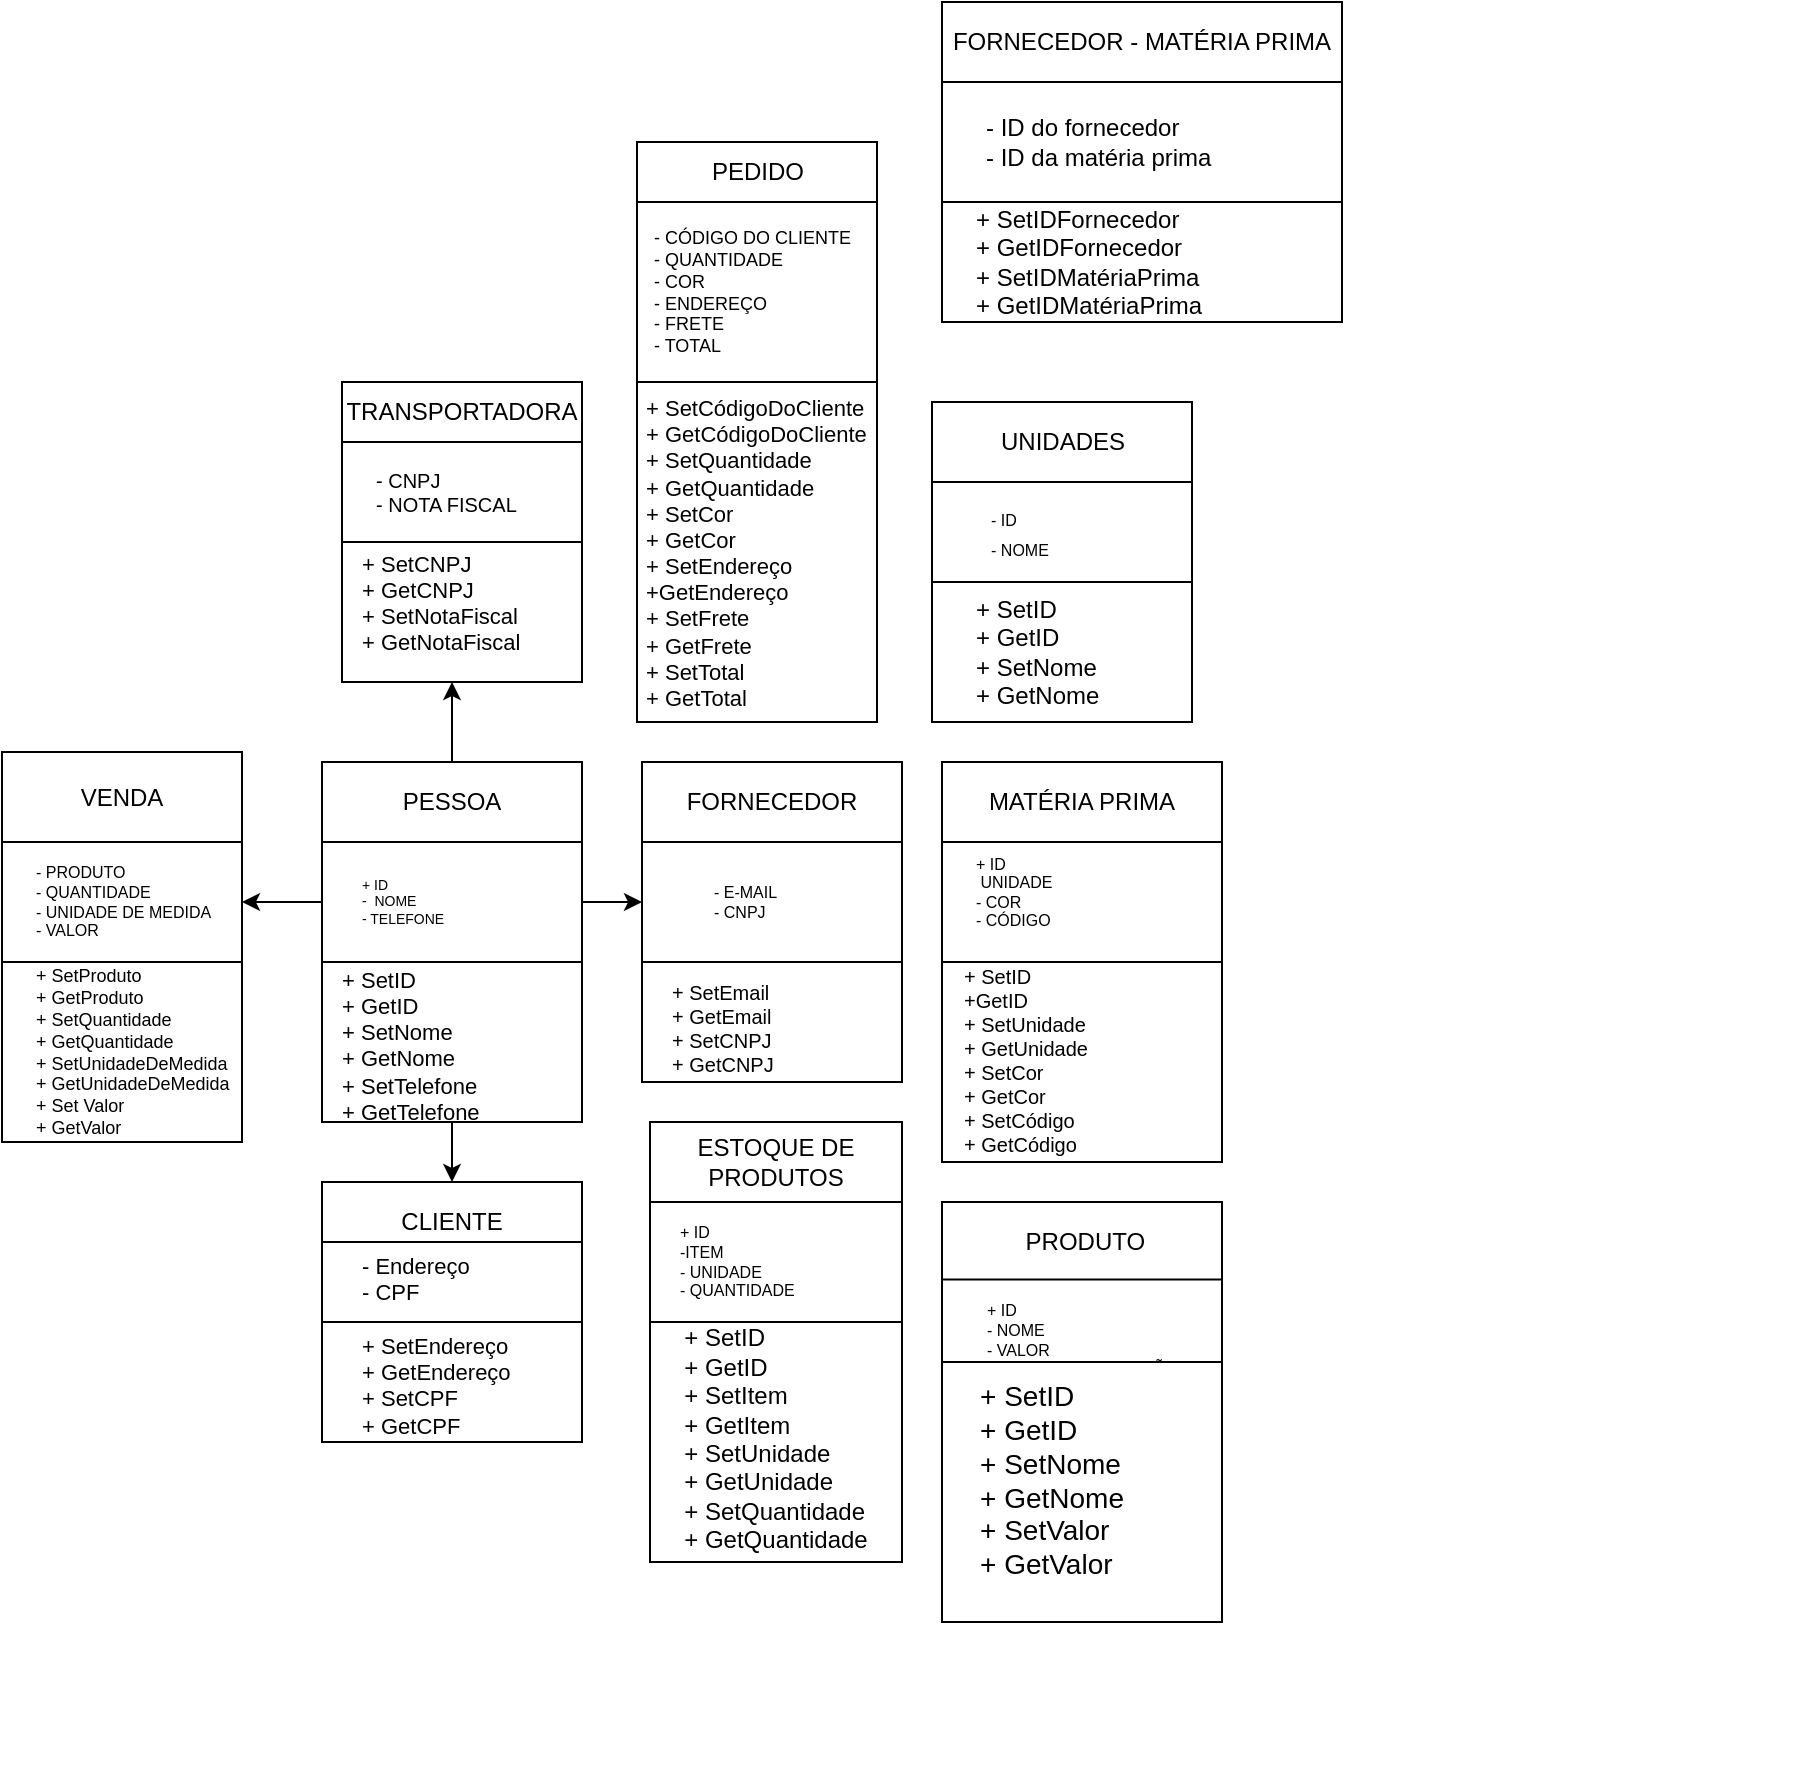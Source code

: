 <mxfile version="24.6.0" type="device" pages="2">
  <diagram name="Página-1" id="2aVtxD48sr5Gl6SGyFz3">
    <mxGraphModel dx="1434" dy="1951" grid="1" gridSize="10" guides="1" tooltips="1" connect="1" arrows="1" fold="1" page="1" pageScale="1" pageWidth="827" pageHeight="1169" math="0" shadow="0">
      <root>
        <mxCell id="0" />
        <mxCell id="1" parent="0" />
        <mxCell id="dLJQcsunNO43MkUtJGml-1" value="CLIENTE" style="rounded=0;whiteSpace=wrap;html=1;" parent="1" vertex="1">
          <mxGeometry x="160" y="230" width="130" height="40" as="geometry" />
        </mxCell>
        <mxCell id="dLJQcsunNO43MkUtJGml-2" value="" style="rounded=0;whiteSpace=wrap;html=1;" parent="1" vertex="1">
          <mxGeometry x="160" y="260" width="130" height="60" as="geometry" />
        </mxCell>
        <mxCell id="dLJQcsunNO43MkUtJGml-4" value="" style="rounded=0;whiteSpace=wrap;html=1;" parent="1" vertex="1">
          <mxGeometry x="160" y="300" width="130" height="60" as="geometry" />
        </mxCell>
        <mxCell id="dLJQcsunNO43MkUtJGml-5" value="&lt;font style=&quot;font-size: 11px;&quot;&gt;- Endereço&lt;/font&gt;&lt;div style=&quot;font-size: 11px;&quot;&gt;&lt;font style=&quot;font-size: 11px;&quot;&gt;- CPF&lt;br style=&quot;font-size: 11px;&quot;&gt;&lt;/font&gt;&lt;div style=&quot;font-size: 11px;&quot;&gt;&lt;br style=&quot;font-size: 11px;&quot;&gt;&lt;/div&gt;&lt;/div&gt;" style="text;html=1;align=left;verticalAlign=middle;whiteSpace=wrap;rounded=0;fontSize=11;" parent="1" vertex="1">
          <mxGeometry x="177.5" y="270" width="60" height="30" as="geometry" />
        </mxCell>
        <mxCell id="F84vp8WfhAVc3F-3w0_t-26" value="" style="edgeStyle=orthogonalEdgeStyle;rounded=0;orthogonalLoop=1;jettySize=auto;html=1;" parent="1" source="F84vp8WfhAVc3F-3w0_t-18" target="F84vp8WfhAVc3F-3w0_t-23" edge="1">
          <mxGeometry relative="1" as="geometry" />
        </mxCell>
        <mxCell id="dLJQcsunNO43MkUtJGml-7" value="PESSOA" style="rounded=0;whiteSpace=wrap;html=1;" parent="1" vertex="1">
          <mxGeometry x="160" y="20" width="130" height="40" as="geometry" />
        </mxCell>
        <mxCell id="dLJQcsunNO43MkUtJGml-22" value="" style="edgeStyle=orthogonalEdgeStyle;rounded=0;orthogonalLoop=1;jettySize=auto;html=1;entryX=0;entryY=0.5;entryDx=0;entryDy=0;" parent="1" source="dLJQcsunNO43MkUtJGml-8" target="dLJQcsunNO43MkUtJGml-18" edge="1">
          <mxGeometry relative="1" as="geometry" />
        </mxCell>
        <mxCell id="dLJQcsunNO43MkUtJGml-8" value="" style="rounded=0;whiteSpace=wrap;html=1;" parent="1" vertex="1">
          <mxGeometry x="160" y="60" width="130" height="60" as="geometry" />
        </mxCell>
        <mxCell id="dLJQcsunNO43MkUtJGml-13" value="" style="edgeStyle=orthogonalEdgeStyle;rounded=0;orthogonalLoop=1;jettySize=auto;html=1;entryX=0.5;entryY=0;entryDx=0;entryDy=0;" parent="1" source="dLJQcsunNO43MkUtJGml-9" target="dLJQcsunNO43MkUtJGml-1" edge="1">
          <mxGeometry relative="1" as="geometry" />
        </mxCell>
        <mxCell id="dLJQcsunNO43MkUtJGml-9" value="" style="rounded=0;whiteSpace=wrap;html=1;" parent="1" vertex="1">
          <mxGeometry x="160" y="120" width="130" height="80" as="geometry" />
        </mxCell>
        <mxCell id="dLJQcsunNO43MkUtJGml-10" value="&lt;div style=&quot;font-size: 7px;&quot;&gt;&lt;div style=&quot;font-size: 7px;&quot;&gt;&lt;font style=&quot;font-size: 7px;&quot;&gt;+ ID&lt;/font&gt;&lt;/div&gt;&lt;div style=&quot;font-size: 7px;&quot;&gt;&lt;font style=&quot;font-size: 7px;&quot;&gt;-&amp;nbsp; NOME&lt;/font&gt;&lt;/div&gt;&lt;/div&gt;&lt;div style=&quot;font-size: 7px;&quot;&gt;&lt;font style=&quot;font-size: 7px;&quot;&gt;- TELEFONE&lt;/font&gt;&lt;/div&gt;" style="text;html=1;align=left;verticalAlign=middle;whiteSpace=wrap;rounded=0;fontSize=7;" parent="1" vertex="1">
          <mxGeometry x="177.5" y="75" width="60" height="30" as="geometry" />
        </mxCell>
        <mxCell id="dLJQcsunNO43MkUtJGml-14" value="&lt;div style=&quot;font-size: 11px;&quot;&gt;+ SetID&lt;/div&gt;&lt;div style=&quot;font-size: 11px;&quot;&gt;+ GetID&lt;/div&gt;&lt;div style=&quot;font-size: 11px;&quot;&gt;+ SetNome&lt;div&gt;+ GetNome&lt;/div&gt;&lt;div&gt;+ SetTelefone&lt;/div&gt;&lt;div&gt;+ GetTelefone&lt;/div&gt;&lt;div&gt;&lt;br&gt;&lt;/div&gt;&lt;div&gt;&lt;br&gt;&lt;/div&gt;&lt;/div&gt;" style="text;html=1;align=left;verticalAlign=middle;whiteSpace=wrap;rounded=0;fontSize=10;" parent="1" vertex="1">
          <mxGeometry x="167.5" y="160" width="105" height="30" as="geometry" />
        </mxCell>
        <mxCell id="dLJQcsunNO43MkUtJGml-16" value="&lt;div style=&quot;font-size: 11px;&quot;&gt;+ SetEndereço&lt;div&gt;+ GetEndereço&lt;/div&gt;&lt;div&gt;&lt;span style=&quot;background-color: initial;&quot;&gt;+ SetCPF&lt;/span&gt;&lt;/div&gt;&lt;div&gt;&lt;span style=&quot;background-color: initial;&quot;&gt;+ GetCPF&lt;/span&gt;&lt;/div&gt;&lt;div&gt;&lt;br&gt;&lt;/div&gt;&lt;div&gt;&lt;br&gt;&lt;/div&gt;&lt;/div&gt;" style="text;html=1;align=left;verticalAlign=middle;whiteSpace=wrap;rounded=0;fontSize=10;" parent="1" vertex="1">
          <mxGeometry x="177.5" y="330" width="105" height="30" as="geometry" />
        </mxCell>
        <mxCell id="dLJQcsunNO43MkUtJGml-17" value="FORNECEDOR" style="rounded=0;whiteSpace=wrap;html=1;" parent="1" vertex="1">
          <mxGeometry x="320" y="20" width="130" height="40" as="geometry" />
        </mxCell>
        <mxCell id="dLJQcsunNO43MkUtJGml-18" value="" style="rounded=0;whiteSpace=wrap;html=1;" parent="1" vertex="1">
          <mxGeometry x="320" y="60" width="130" height="60" as="geometry" />
        </mxCell>
        <mxCell id="dLJQcsunNO43MkUtJGml-19" value="" style="rounded=0;whiteSpace=wrap;html=1;" parent="1" vertex="1">
          <mxGeometry x="320" y="120" width="130" height="60" as="geometry" />
        </mxCell>
        <mxCell id="dLJQcsunNO43MkUtJGml-23" value="&lt;div&gt;&lt;br&gt;&lt;/div&gt;&lt;div&gt;&lt;span style=&quot;background-color: initial;&quot;&gt;- E-MAIL&lt;/span&gt;&lt;br&gt;&lt;/div&gt;&lt;div&gt;- CNPJ&lt;br&gt;&lt;div style=&quot;font-size: 8px;&quot;&gt;&lt;br style=&quot;font-size: 8px;&quot;&gt;&lt;/div&gt;&lt;/div&gt;" style="text;html=1;align=left;verticalAlign=middle;whiteSpace=wrap;rounded=0;fontSize=8;" parent="1" vertex="1">
          <mxGeometry x="354" y="75" width="60" height="30" as="geometry" />
        </mxCell>
        <mxCell id="dLJQcsunNO43MkUtJGml-24" value="&lt;div style=&quot;font-size: 10px;&quot;&gt;+ SetEmail&lt;div&gt;+ GetEmail&lt;/div&gt;&lt;div&gt;&lt;span style=&quot;background-color: initial;&quot;&gt;+ SetCNPJ&lt;/span&gt;&lt;/div&gt;&lt;div&gt;&lt;span style=&quot;background-color: initial;&quot;&gt;+ GetCNPJ&lt;/span&gt;&lt;/div&gt;&lt;div&gt;&lt;br&gt;&lt;/div&gt;&lt;div&gt;&lt;br&gt;&lt;/div&gt;&lt;/div&gt;" style="text;html=1;align=left;verticalAlign=middle;whiteSpace=wrap;rounded=0;fontSize=10;" parent="1" vertex="1">
          <mxGeometry x="332.5" y="150" width="105" height="30" as="geometry" />
        </mxCell>
        <mxCell id="dLJQcsunNO43MkUtJGml-26" value="MATÉRIA PRIMA" style="rounded=0;whiteSpace=wrap;html=1;" parent="1" vertex="1">
          <mxGeometry x="470" y="20" width="140" height="40" as="geometry" />
        </mxCell>
        <mxCell id="dLJQcsunNO43MkUtJGml-27" value="" style="rounded=0;whiteSpace=wrap;html=1;" parent="1" vertex="1">
          <mxGeometry x="470" y="60" width="140" height="60" as="geometry" />
        </mxCell>
        <mxCell id="dLJQcsunNO43MkUtJGml-28" value="" style="rounded=0;whiteSpace=wrap;html=1;" parent="1" vertex="1">
          <mxGeometry x="470" y="120" width="140" height="100" as="geometry" />
        </mxCell>
        <mxCell id="dLJQcsunNO43MkUtJGml-30" value="+ ID&lt;div&gt;&amp;nbsp;UNIDADE&lt;div&gt;- COR&lt;/div&gt;&lt;div&gt;- CÓDIGO&lt;br&gt;&lt;div style=&quot;font-size: 8px;&quot;&gt;&lt;br style=&quot;font-size: 8px;&quot;&gt;&lt;/div&gt;&lt;/div&gt;&lt;/div&gt;" style="text;html=1;align=left;verticalAlign=middle;whiteSpace=wrap;rounded=0;fontSize=8;" parent="1" vertex="1">
          <mxGeometry x="485" y="75" width="60" height="30" as="geometry" />
        </mxCell>
        <mxCell id="dLJQcsunNO43MkUtJGml-31" value="&lt;div style=&quot;&quot;&gt;+ SetID&lt;/div&gt;&lt;div style=&quot;&quot;&gt;+GetID&lt;/div&gt;&lt;div style=&quot;&quot;&gt;+ SetUnidade&lt;div style=&quot;&quot;&gt;+ GetUnidade&lt;/div&gt;&lt;div style=&quot;&quot;&gt;&lt;span style=&quot;background-color: initial;&quot;&gt;+ SetCor&lt;/span&gt;&lt;/div&gt;&lt;div style=&quot;&quot;&gt;&lt;span style=&quot;background-color: initial;&quot;&gt;+ GetCor&lt;/span&gt;&lt;/div&gt;&lt;div style=&quot;&quot;&gt;&lt;span style=&quot;background-color: initial;&quot;&gt;+ SetCódigo&lt;/span&gt;&lt;/div&gt;&lt;div style=&quot;&quot;&gt;&lt;span style=&quot;background-color: initial;&quot;&gt;+ GetCódigo&lt;/span&gt;&lt;/div&gt;&lt;div style=&quot;&quot;&gt;&lt;br style=&quot;&quot;&gt;&lt;/div&gt;&lt;/div&gt;" style="text;html=1;align=left;verticalAlign=middle;whiteSpace=wrap;rounded=0;fontSize=10;" parent="1" vertex="1">
          <mxGeometry x="478.75" y="165" width="122.5" height="20" as="geometry" />
        </mxCell>
        <mxCell id="dLJQcsunNO43MkUtJGml-32" value="ESTOQUE DE PRODUTOS" style="rounded=0;whiteSpace=wrap;html=1;" parent="1" vertex="1">
          <mxGeometry x="324" y="200" width="126" height="40" as="geometry" />
        </mxCell>
        <mxCell id="dLJQcsunNO43MkUtJGml-34" value="" style="rounded=0;whiteSpace=wrap;html=1;" parent="1" vertex="1">
          <mxGeometry x="324" y="240" width="126" height="60" as="geometry" />
        </mxCell>
        <mxCell id="dLJQcsunNO43MkUtJGml-36" value="&lt;div style=&quot;&quot;&gt;&lt;font style=&quot;font-size: 8px;&quot;&gt;+ ID&lt;/font&gt;&lt;/div&gt;&lt;div style=&quot;&quot;&gt;&lt;font style=&quot;font-size: 8px;&quot;&gt;-&lt;span style=&quot;background-color: initial;&quot;&gt;ITEM&lt;/span&gt;&lt;/font&gt;&lt;/div&gt;&lt;div style=&quot;&quot;&gt;&lt;font style=&quot;font-size: 8px;&quot;&gt;-&lt;span style=&quot;background-color: initial;&quot;&gt;&amp;nbsp;UNIDADE&lt;/span&gt;&lt;/font&gt;&lt;/div&gt;&lt;div style=&quot;&quot;&gt;&lt;div style=&quot;&quot;&gt;&lt;font style=&quot;font-size: 8px;&quot;&gt;- QUANTIDADE&lt;/font&gt;&lt;/div&gt;&lt;/div&gt;" style="text;html=1;align=left;verticalAlign=middle;whiteSpace=wrap;rounded=0;fontSize=8;" parent="1" vertex="1">
          <mxGeometry x="337" y="201.25" width="64" height="137.5" as="geometry" />
        </mxCell>
        <mxCell id="dLJQcsunNO43MkUtJGml-37" value="&lt;div style=&quot;text-align: left;&quot;&gt;&lt;br&gt;&lt;/div&gt;" style="rounded=0;whiteSpace=wrap;html=1;" parent="1" vertex="1">
          <mxGeometry x="324" y="300" width="126" height="120" as="geometry" />
        </mxCell>
        <mxCell id="9ucrw6PBnXJ4YIovf_b4-1" value="&amp;nbsp;PRODUTO" style="rounded=0;whiteSpace=wrap;html=1;" parent="1" vertex="1">
          <mxGeometry x="470" y="240" width="140" height="40" as="geometry" />
        </mxCell>
        <mxCell id="9ucrw6PBnXJ4YIovf_b4-2" value="&lt;div style=&quot;font-size: 8px; text-align: left;&quot;&gt;+ ID&lt;/div&gt;&lt;div style=&quot;font-size: 8px; text-align: left;&quot;&gt;- NOME&lt;/div&gt;&lt;div style=&quot;font-size: 8px; text-align: left;&quot;&gt;-&lt;span style=&quot;background-color: initial;&quot;&gt;&amp;nbsp;VALOR&lt;/span&gt;&lt;/div&gt;&lt;div style=&quot;font-size: 8px; text-align: left;&quot;&gt;- TEMPO DE PRODUÇÃO&lt;/div&gt;" style="rounded=0;whiteSpace=wrap;html=1;" parent="1" vertex="1">
          <mxGeometry x="470" y="278.75" width="140" height="60" as="geometry" />
        </mxCell>
        <mxCell id="9ucrw6PBnXJ4YIovf_b4-3" value="&lt;div style=&quot;forced-color-adjust: none;&quot;&gt;&lt;br&gt;&lt;/div&gt;" style="rounded=0;whiteSpace=wrap;html=1;align=left;" parent="1" vertex="1">
          <mxGeometry x="760" y="380" width="140" as="geometry" />
        </mxCell>
        <mxCell id="9ucrw6PBnXJ4YIovf_b4-4" value="" style="rounded=0;whiteSpace=wrap;html=1;" parent="1" vertex="1">
          <mxGeometry x="470" y="320" width="140" height="130" as="geometry" />
        </mxCell>
        <mxCell id="9ucrw6PBnXJ4YIovf_b4-5" value="&lt;div style=&quot;text-align: left;&quot;&gt;&lt;br&gt;&lt;/div&gt;" style="text;html=1;align=center;verticalAlign=middle;whiteSpace=wrap;rounded=0;" parent="1" vertex="1">
          <mxGeometry x="750" y="330" width="70" height="30" as="geometry" />
        </mxCell>
        <mxCell id="F84vp8WfhAVc3F-3w0_t-1" value="" style="rounded=0;whiteSpace=wrap;html=1;" parent="1" vertex="1">
          <mxGeometry x="465" y="-160" width="130" height="40" as="geometry" />
        </mxCell>
        <mxCell id="F84vp8WfhAVc3F-3w0_t-2" value="&lt;font style=&quot;vertical-align: inherit;&quot;&gt;&lt;font style=&quot;vertical-align: inherit;&quot;&gt;&lt;font style=&quot;vertical-align: inherit;&quot;&gt;&lt;font style=&quot;vertical-align: inherit;&quot;&gt;UNIDADES&lt;/font&gt;&lt;/font&gt;&lt;/font&gt;&lt;/font&gt;" style="text;html=1;align=center;verticalAlign=middle;resizable=0;points=[];autosize=1;strokeColor=none;fillColor=none;" parent="1" vertex="1">
          <mxGeometry x="485" y="-155" width="90" height="30" as="geometry" />
        </mxCell>
        <mxCell id="F84vp8WfhAVc3F-3w0_t-44" value="" style="edgeStyle=orthogonalEdgeStyle;rounded=0;orthogonalLoop=1;jettySize=auto;html=1;" parent="1" source="F84vp8WfhAVc3F-3w0_t-3" target="F84vp8WfhAVc3F-3w0_t-6" edge="1">
          <mxGeometry relative="1" as="geometry" />
        </mxCell>
        <mxCell id="F84vp8WfhAVc3F-3w0_t-3" value="" style="rounded=0;whiteSpace=wrap;html=1;" parent="1" vertex="1">
          <mxGeometry x="465" y="-120" width="130" height="50" as="geometry" />
        </mxCell>
        <mxCell id="F84vp8WfhAVc3F-3w0_t-4" value="&lt;div style=&quot;text-align: left;&quot;&gt;&lt;span style=&quot;font-size: 8px; background-color: initial;&quot;&gt;- ID&lt;/span&gt;&lt;/div&gt;&lt;div style=&quot;text-align: left;&quot;&gt;&lt;span style=&quot;background-color: initial; font-size: 8px;&quot;&gt;- NOME&lt;/span&gt;&lt;/div&gt;" style="text;html=1;align=center;verticalAlign=middle;whiteSpace=wrap;rounded=0;" parent="1" vertex="1">
          <mxGeometry x="478.75" y="-110" width="60" height="30" as="geometry" />
        </mxCell>
        <mxCell id="F84vp8WfhAVc3F-3w0_t-5" value="" style="rounded=0;whiteSpace=wrap;html=1;" parent="1" vertex="1">
          <mxGeometry x="465" y="-70" width="130" height="70" as="geometry" />
        </mxCell>
        <mxCell id="F84vp8WfhAVc3F-3w0_t-6" value="+ SetID&lt;div&gt;+ GetID&lt;/div&gt;&lt;div&gt;+ SetNome&lt;div&gt;+ GetNome&lt;/div&gt;&lt;/div&gt;" style="text;html=1;align=left;verticalAlign=middle;whiteSpace=wrap;rounded=0;" parent="1" vertex="1">
          <mxGeometry x="485" y="-50" width="80" height="30" as="geometry" />
        </mxCell>
        <mxCell id="F84vp8WfhAVc3F-3w0_t-7" value="VENDA" style="rounded=0;whiteSpace=wrap;html=1;" parent="1" vertex="1">
          <mxGeometry y="15" width="120" height="45" as="geometry" />
        </mxCell>
        <mxCell id="F84vp8WfhAVc3F-3w0_t-8" value="" style="rounded=0;whiteSpace=wrap;html=1;" parent="1" vertex="1">
          <mxGeometry y="60" width="120" height="60" as="geometry" />
        </mxCell>
        <mxCell id="F84vp8WfhAVc3F-3w0_t-9" value="&lt;font style=&quot;font-size: 8px;&quot;&gt;- PRODUTO&lt;/font&gt;&lt;div style=&quot;font-size: 8px;&quot;&gt;&lt;font style=&quot;font-size: 8px;&quot;&gt;- QUANTIDADE&lt;/font&gt;&lt;/div&gt;&lt;div style=&quot;font-size: 8px;&quot;&gt;&lt;font style=&quot;font-size: 8px;&quot;&gt;- UNIDADE DE MEDIDA&lt;/font&gt;&lt;/div&gt;&lt;div style=&quot;font-size: 8px;&quot;&gt;&lt;font style=&quot;font-size: 8px;&quot;&gt;- VALOR&lt;/font&gt;&lt;/div&gt;" style="text;html=1;align=left;verticalAlign=middle;whiteSpace=wrap;rounded=0;fontSize=8;" parent="1" vertex="1">
          <mxGeometry x="15" y="75" width="90" height="30" as="geometry" />
        </mxCell>
        <mxCell id="F84vp8WfhAVc3F-3w0_t-10" value="" style="rounded=0;whiteSpace=wrap;html=1;" parent="1" vertex="1">
          <mxGeometry y="120" width="120" height="90" as="geometry" />
        </mxCell>
        <mxCell id="F84vp8WfhAVc3F-3w0_t-11" value="&lt;font style=&quot;font-size: 9px;&quot;&gt;+ SetProduto&lt;/font&gt;&lt;div style=&quot;font-size: 9px;&quot;&gt;&lt;font style=&quot;font-size: 9px;&quot;&gt;+ GetProduto&lt;/font&gt;&lt;/div&gt;&lt;div style=&quot;font-size: 9px;&quot;&gt;&lt;font style=&quot;font-size: 9px;&quot;&gt;+ SetQuantidade&lt;/font&gt;&lt;/div&gt;&lt;div style=&quot;font-size: 9px;&quot;&gt;&lt;font style=&quot;font-size: 9px;&quot;&gt;+ GetQuantidade&lt;/font&gt;&lt;/div&gt;&lt;div style=&quot;font-size: 9px;&quot;&gt;&lt;font style=&quot;font-size: 9px;&quot;&gt;+ SetUnidadeDeMedida&lt;/font&gt;&lt;/div&gt;&lt;div style=&quot;font-size: 9px;&quot;&gt;&lt;font style=&quot;font-size: 9px;&quot;&gt;+ GetUnidadeDeMedida&lt;/font&gt;&lt;/div&gt;&lt;div style=&quot;font-size: 9px;&quot;&gt;&lt;font style=&quot;font-size: 9px;&quot;&gt;+ Set Valor&lt;/font&gt;&lt;/div&gt;&lt;div style=&quot;font-size: 9px;&quot;&gt;&lt;font style=&quot;font-size: 9px;&quot;&gt;+ GetValor&lt;/font&gt;&lt;/div&gt;" style="text;html=1;align=left;verticalAlign=middle;whiteSpace=wrap;rounded=0;fontSize=9;" parent="1" vertex="1">
          <mxGeometry x="15" y="160" width="105" height="10" as="geometry" />
        </mxCell>
        <mxCell id="F84vp8WfhAVc3F-3w0_t-17" value="" style="endArrow=classic;html=1;rounded=0;entryX=1;entryY=0.5;entryDx=0;entryDy=0;exitX=0;exitY=0.5;exitDx=0;exitDy=0;" parent="1" source="dLJQcsunNO43MkUtJGml-8" target="F84vp8WfhAVc3F-3w0_t-8" edge="1">
          <mxGeometry width="50" height="50" relative="1" as="geometry">
            <mxPoint x="240" y="390" as="sourcePoint" />
            <mxPoint x="290" y="340" as="targetPoint" />
          </mxGeometry>
        </mxCell>
        <mxCell id="F84vp8WfhAVc3F-3w0_t-23" value="" style="rounded=0;whiteSpace=wrap;html=1;" parent="1" vertex="1">
          <mxGeometry x="170" y="-140" width="120" height="60" as="geometry" />
        </mxCell>
        <mxCell id="F84vp8WfhAVc3F-3w0_t-24" value="" style="rounded=0;whiteSpace=wrap;html=1;" parent="1" vertex="1">
          <mxGeometry x="170" y="-170" width="120" height="30" as="geometry" />
        </mxCell>
        <mxCell id="F84vp8WfhAVc3F-3w0_t-25" value="TRANSPORTADORA" style="text;html=1;align=center;verticalAlign=middle;whiteSpace=wrap;rounded=0;" parent="1" vertex="1">
          <mxGeometry x="200" y="-170" width="60" height="30" as="geometry" />
        </mxCell>
        <mxCell id="F84vp8WfhAVc3F-3w0_t-27" value="" style="edgeStyle=orthogonalEdgeStyle;rounded=0;orthogonalLoop=1;jettySize=auto;html=1;" parent="1" source="dLJQcsunNO43MkUtJGml-7" target="F84vp8WfhAVc3F-3w0_t-18" edge="1">
          <mxGeometry relative="1" as="geometry">
            <mxPoint x="225" y="20" as="sourcePoint" />
            <mxPoint x="230" y="-80" as="targetPoint" />
            <Array as="points">
              <mxPoint x="225" y="-10" />
              <mxPoint x="225" y="-10" />
            </Array>
          </mxGeometry>
        </mxCell>
        <mxCell id="F84vp8WfhAVc3F-3w0_t-18" value="" style="rounded=0;whiteSpace=wrap;html=1;" parent="1" vertex="1">
          <mxGeometry x="170" y="-90" width="120" height="70" as="geometry" />
        </mxCell>
        <mxCell id="F84vp8WfhAVc3F-3w0_t-28" value="- CNPJ&lt;div style=&quot;font-size: 10px;&quot;&gt;- NOTA FISCAL&lt;/div&gt;" style="text;html=1;align=left;verticalAlign=middle;whiteSpace=wrap;rounded=0;fontSize=10;" parent="1" vertex="1">
          <mxGeometry x="185" y="-130" width="170" height="30" as="geometry" />
        </mxCell>
        <mxCell id="F84vp8WfhAVc3F-3w0_t-30" value="&lt;font style=&quot;font-size: 11px;&quot;&gt;+ SetCNPJ&lt;/font&gt;&lt;div style=&quot;font-size: 11px;&quot;&gt;&lt;font style=&quot;font-size: 11px;&quot;&gt;+ GetCNPJ&lt;/font&gt;&lt;/div&gt;&lt;div style=&quot;font-size: 11px;&quot;&gt;&lt;font style=&quot;font-size: 11px;&quot;&gt;+ SetNotaFiscal&lt;/font&gt;&lt;/div&gt;&lt;div style=&quot;font-size: 11px;&quot;&gt;&lt;font style=&quot;font-size: 11px;&quot;&gt;+ GetNotaFiscal&lt;/font&gt;&lt;/div&gt;" style="text;html=1;align=left;verticalAlign=middle;whiteSpace=wrap;rounded=0;" parent="1" vertex="1">
          <mxGeometry x="177.5" y="-70" width="95" height="20" as="geometry" />
        </mxCell>
        <mxCell id="F84vp8WfhAVc3F-3w0_t-31" value="PEDIDO" style="rounded=0;whiteSpace=wrap;html=1;" parent="1" vertex="1">
          <mxGeometry x="317.5" y="-290" width="120" height="30" as="geometry" />
        </mxCell>
        <mxCell id="F84vp8WfhAVc3F-3w0_t-32" value="" style="rounded=0;whiteSpace=wrap;html=1;" parent="1" vertex="1">
          <mxGeometry x="317.5" y="-260" width="120" height="90" as="geometry" />
        </mxCell>
        <mxCell id="F84vp8WfhAVc3F-3w0_t-33" value="- CÓDIGO DO CLIENTE&lt;div style=&quot;font-size: 9px;&quot;&gt;- QUANTIDADE&lt;/div&gt;&lt;div style=&quot;font-size: 9px;&quot;&gt;- COR&lt;/div&gt;&lt;div style=&quot;font-size: 9px;&quot;&gt;- ENDEREÇO&lt;/div&gt;&lt;div style=&quot;font-size: 9px;&quot;&gt;- FRETE&lt;/div&gt;&lt;div style=&quot;font-size: 9px;&quot;&gt;- TOTAL&lt;/div&gt;" style="text;html=1;align=left;verticalAlign=middle;whiteSpace=wrap;rounded=0;fontSize=9;" parent="1" vertex="1">
          <mxGeometry x="324" y="-230" width="200" height="30" as="geometry" />
        </mxCell>
        <mxCell id="F84vp8WfhAVc3F-3w0_t-35" value="" style="rounded=0;whiteSpace=wrap;html=1;" parent="1" vertex="1">
          <mxGeometry x="317.5" y="-170" width="120" height="170" as="geometry" />
        </mxCell>
        <mxCell id="F84vp8WfhAVc3F-3w0_t-36" value="&lt;font style=&quot;font-size: 11px;&quot;&gt;+ SetCódigoDoCliente&lt;/font&gt;&lt;div style=&quot;font-size: 11px;&quot;&gt;&lt;font style=&quot;font-size: 11px;&quot;&gt;+ GetCódigoDoCliente&lt;/font&gt;&lt;/div&gt;&lt;div style=&quot;font-size: 11px;&quot;&gt;&lt;font style=&quot;font-size: 11px;&quot;&gt;+ SetQuantidade&lt;/font&gt;&lt;/div&gt;&lt;div style=&quot;font-size: 11px;&quot;&gt;&lt;font style=&quot;font-size: 11px;&quot;&gt;+ GetQuantidade&lt;/font&gt;&lt;/div&gt;&lt;div style=&quot;font-size: 11px;&quot;&gt;&lt;font style=&quot;font-size: 11px;&quot;&gt;+ SetCor&lt;/font&gt;&lt;/div&gt;&lt;div style=&quot;font-size: 11px;&quot;&gt;&lt;font style=&quot;font-size: 11px;&quot;&gt;+ GetCor&lt;/font&gt;&lt;/div&gt;&lt;div style=&quot;font-size: 11px;&quot;&gt;&lt;font style=&quot;font-size: 11px;&quot;&gt;+ SetEndereço&lt;/font&gt;&lt;/div&gt;&lt;div style=&quot;font-size: 11px;&quot;&gt;&lt;font style=&quot;font-size: 11px;&quot;&gt;+GetEndereço&lt;/font&gt;&lt;/div&gt;&lt;div style=&quot;font-size: 11px;&quot;&gt;&lt;font style=&quot;font-size: 11px;&quot;&gt;+ SetFrete&lt;/font&gt;&lt;/div&gt;&lt;div style=&quot;font-size: 11px;&quot;&gt;&lt;font style=&quot;font-size: 11px;&quot;&gt;+ GetFrete&lt;/font&gt;&lt;/div&gt;&lt;div style=&quot;font-size: 11px;&quot;&gt;&lt;font style=&quot;font-size: 11px;&quot;&gt;+ SetTotal&lt;/font&gt;&lt;/div&gt;&lt;div style=&quot;font-size: 11px;&quot;&gt;&lt;font style=&quot;font-size: 11px;&quot;&gt;+ GetTotal&lt;/font&gt;&lt;/div&gt;" style="text;html=1;align=left;verticalAlign=middle;whiteSpace=wrap;rounded=0;" parent="1" vertex="1">
          <mxGeometry x="320" y="-100" width="130" height="30" as="geometry" />
        </mxCell>
        <mxCell id="F84vp8WfhAVc3F-3w0_t-40" value="&#xa;&lt;font style=&quot;forced-color-adjust: none; font-size: 12px;&quot;&gt;&lt;div style=&quot;forced-color-adjust: none; text-align: left;&quot;&gt;&lt;span style=&quot;forced-color-adjust: none; background-color: initial;&quot;&gt;&lt;br class=&quot;Apple-interchange-newline&quot;&gt;+ SetID&lt;/span&gt;&lt;/div&gt;&lt;div style=&quot;forced-color-adjust: none; text-align: left;&quot;&gt;&lt;span style=&quot;forced-color-adjust: none; background-color: initial;&quot;&gt;+ GetID&lt;/span&gt;&lt;/div&gt;&lt;div style=&quot;forced-color-adjust: none; text-align: left;&quot;&gt;&lt;span style=&quot;forced-color-adjust: none; background-color: initial;&quot;&gt;+ SetItem&lt;/span&gt;&lt;/div&gt;&lt;/font&gt;&lt;div style=&quot;forced-color-adjust: none; text-align: left;&quot;&gt;&lt;font style=&quot;forced-color-adjust: none; font-size: 12px;&quot;&gt;+ GetItem&lt;/font&gt;&lt;/div&gt;&lt;div style=&quot;forced-color-adjust: none; text-align: left;&quot;&gt;&lt;font style=&quot;forced-color-adjust: none; font-size: 12px;&quot;&gt;+ SetUnidade&lt;/font&gt;&lt;/div&gt;&lt;div style=&quot;forced-color-adjust: none; text-align: left;&quot;&gt;&lt;font style=&quot;forced-color-adjust: none; font-size: 12px;&quot;&gt;+ GetUnidade&lt;/font&gt;&lt;/div&gt;&lt;div style=&quot;forced-color-adjust: none; text-align: left;&quot;&gt;&lt;font style=&quot;forced-color-adjust: none; font-size: 12px;&quot;&gt;+ SetQuantidade&lt;/font&gt;&lt;/div&gt;&lt;div style=&quot;forced-color-adjust: none; text-align: left;&quot;&gt;&lt;font style=&quot;forced-color-adjust: none; font-size: 12px;&quot;&gt;+ GetQuantidade&lt;/font&gt;&lt;/div&gt;&lt;div style=&quot;forced-color-adjust: none; text-align: left;&quot;&gt;&lt;font style=&quot;forced-color-adjust: none; font-size: 12px;&quot;&gt;&lt;br style=&quot;forced-color-adjust: none;&quot;&gt;&lt;/font&gt;&lt;/div&gt;&lt;div style=&quot;forced-color-adjust: none;&quot;&gt;&lt;div style=&quot;forced-color-adjust: none; text-align: left;&quot;&gt;&lt;br style=&quot;forced-color-adjust: none;&quot;&gt;&lt;/div&gt;&lt;div style=&quot;forced-color-adjust: none; text-align: left;&quot;&gt;&lt;br style=&quot;forced-color-adjust: none; color: rgb(0, 0, 0); font-family: Helvetica; font-size: 12px; font-style: normal; font-variant-ligatures: normal; font-variant-caps: normal; font-weight: 400; letter-spacing: normal; orphans: 2; text-align: left; text-indent: 0px; text-transform: none; widows: 2; word-spacing: 0px; -webkit-text-stroke-width: 0px; white-space: normal; background-color: rgb(251, 251, 251); text-decoration-thickness: initial; text-decoration-style: initial; text-decoration-color: initial;&quot;&gt;&#xa;&#xa;&lt;/div&gt;&lt;/div&gt;" style="text;html=1;align=center;verticalAlign=middle;whiteSpace=wrap;rounded=0;" parent="1" vertex="1">
          <mxGeometry x="337" y="365" width="100" height="30" as="geometry" />
        </mxCell>
        <mxCell id="F84vp8WfhAVc3F-3w0_t-43" value="&lt;br style=&quot;font-size: 14px;&quot;&gt;&lt;div style=&quot;forced-color-adjust: none; text-align: left; font-size: 14px;&quot;&gt;&lt;span style=&quot;forced-color-adjust: none; font-size: 14px; background-color: initial;&quot;&gt;+ SetID&lt;/span&gt;&lt;/div&gt;&lt;div style=&quot;forced-color-adjust: none; text-align: left; font-size: 14px;&quot;&gt;&lt;span style=&quot;forced-color-adjust: none; font-size: 14px; background-color: initial;&quot;&gt;+ GetID&lt;/span&gt;&lt;/div&gt;&lt;div style=&quot;forced-color-adjust: none; text-align: left; font-size: 14px;&quot;&gt;&lt;span style=&quot;forced-color-adjust: none; font-size: 14px; background-color: initial;&quot;&gt;+ SetNome&lt;/span&gt;&lt;/div&gt;&lt;div style=&quot;forced-color-adjust: none; text-align: left; font-size: 14px;&quot;&gt;&lt;font style=&quot;forced-color-adjust: none; font-size: 14px;&quot;&gt;+ GetNome&lt;/font&gt;&lt;/div&gt;&lt;div style=&quot;forced-color-adjust: none; text-align: left; font-size: 14px;&quot;&gt;&lt;font style=&quot;forced-color-adjust: none; font-size: 14px;&quot;&gt;+ SetValor&lt;/font&gt;&lt;/div&gt;&lt;div style=&quot;forced-color-adjust: none; text-align: left; font-size: 14px;&quot;&gt;&lt;font style=&quot;forced-color-adjust: none; font-size: 14px;&quot;&gt;+ GetValor&lt;/font&gt;&lt;/div&gt;&lt;div style=&quot;forced-color-adjust: none; text-align: left; font-size: 14px;&quot;&gt;&lt;br style=&quot;font-size: 14px;&quot;&gt;&lt;/div&gt;&lt;div style=&quot;forced-color-adjust: none; text-align: left; font-size: 14px;&quot;&gt;&lt;font style=&quot;forced-color-adjust: none; font-size: 14px;&quot;&gt;&lt;br style=&quot;forced-color-adjust: none; font-size: 14px;&quot;&gt;&lt;/font&gt;&lt;/div&gt;&lt;div style=&quot;forced-color-adjust: none; font-size: 14px;&quot;&gt;&lt;div style=&quot;forced-color-adjust: none; text-align: left; font-size: 14px;&quot;&gt;&lt;span style=&quot;forced-color-adjust: none; font-size: 14px;&quot;&gt;&lt;br style=&quot;forced-color-adjust: none; font-size: 14px;&quot;&gt;&lt;/span&gt;&lt;/div&gt;&lt;div style=&quot;forced-color-adjust: none; text-align: left; font-size: 14px;&quot;&gt;&lt;br style=&quot;forced-color-adjust: none; color: rgb(0, 0, 0); font-family: Helvetica; font-size: 14px; font-style: normal; font-variant-ligatures: normal; font-variant-caps: normal; font-weight: 400; letter-spacing: normal; orphans: 2; text-align: left; text-indent: 0px; text-transform: none; widows: 2; word-spacing: 0px; -webkit-text-stroke-width: 0px; white-space: normal; background-color: rgb(251, 251, 251); text-decoration-thickness: initial; text-decoration-style: initial; text-decoration-color: initial;&quot;&gt;&lt;br style=&quot;font-size: 14px;&quot;&gt;&lt;br style=&quot;font-size: 14px;&quot;&gt;&lt;/div&gt;&lt;/div&gt;" style="text;html=1;align=center;verticalAlign=middle;whiteSpace=wrap;rounded=0;fontSize=14;" parent="1" vertex="1">
          <mxGeometry x="340" y="338.75" width="370" height="165" as="geometry" />
        </mxCell>
        <mxCell id="F84vp8WfhAVc3F-3w0_t-45" value="FORNECEDOR - MATÉRIA PRIMA" style="rounded=0;whiteSpace=wrap;html=1;" parent="1" vertex="1">
          <mxGeometry x="470" y="-360" width="200" height="40" as="geometry" />
        </mxCell>
        <mxCell id="F84vp8WfhAVc3F-3w0_t-46" value="" style="rounded=0;whiteSpace=wrap;html=1;" parent="1" vertex="1">
          <mxGeometry x="470" y="-320" width="200" height="60" as="geometry" />
        </mxCell>
        <mxCell id="F84vp8WfhAVc3F-3w0_t-48" value="- ID do fornecedor&lt;div&gt;- ID da matéria prima&lt;/div&gt;" style="text;html=1;align=left;verticalAlign=middle;whiteSpace=wrap;rounded=0;" parent="1" vertex="1">
          <mxGeometry x="490" y="-305" width="130" height="30" as="geometry" />
        </mxCell>
        <mxCell id="F84vp8WfhAVc3F-3w0_t-51" value="" style="rounded=0;whiteSpace=wrap;html=1;" parent="1" vertex="1">
          <mxGeometry x="470" y="-260" width="200" height="60" as="geometry" />
        </mxCell>
        <mxCell id="F84vp8WfhAVc3F-3w0_t-52" value="+ SetIDFornecedor&lt;div&gt;+ GetIDFornecedor&lt;/div&gt;&lt;div&gt;+ SetIDMatériaPrima&lt;/div&gt;&lt;div&gt;+ GetIDMatériaPrima&lt;/div&gt;" style="text;html=1;align=left;verticalAlign=middle;whiteSpace=wrap;rounded=0;" parent="1" vertex="1">
          <mxGeometry x="485" y="-245" width="120" height="30" as="geometry" />
        </mxCell>
      </root>
    </mxGraphModel>
  </diagram>
  <diagram id="e3HlyNWnqQCkwfhf3iph" name="Página-2">
    <mxGraphModel dx="2261" dy="782" grid="1" gridSize="10" guides="1" tooltips="1" connect="1" arrows="1" fold="1" page="1" pageScale="1" pageWidth="827" pageHeight="1169" math="0" shadow="0">
      <root>
        <mxCell id="0" />
        <mxCell id="1" parent="0" />
        <mxCell id="jNeFW_bh4l8ylrRAA0Kt-18" style="edgeStyle=orthogonalEdgeStyle;rounded=0;orthogonalLoop=1;jettySize=auto;html=1;entryX=0.5;entryY=1;entryDx=0;entryDy=0;" edge="1" parent="1" source="p8UNvTGQMj9VgUIup3GQ-1" target="jNeFW_bh4l8ylrRAA0Kt-10">
          <mxGeometry relative="1" as="geometry">
            <mxPoint x="425" y="220" as="targetPoint" />
          </mxGeometry>
        </mxCell>
        <mxCell id="p8UNvTGQMj9VgUIup3GQ-1" value="CONTROLE" style="rounded=0;whiteSpace=wrap;html=1;" parent="1" vertex="1">
          <mxGeometry x="350" y="270" width="150" height="30" as="geometry" />
        </mxCell>
        <mxCell id="2-ZAsd0Yuz0QNjqTjQAN-8" value="" style="edgeStyle=orthogonalEdgeStyle;rounded=0;orthogonalLoop=1;jettySize=auto;html=1;entryX=0.5;entryY=0;entryDx=0;entryDy=0;" edge="1" parent="1" source="p8UNvTGQMj9VgUIup3GQ-2" target="2-ZAsd0Yuz0QNjqTjQAN-6">
          <mxGeometry relative="1" as="geometry">
            <Array as="points">
              <mxPoint x="426" y="400" />
              <mxPoint x="426" y="400" />
            </Array>
          </mxGeometry>
        </mxCell>
        <mxCell id="jNeFW_bh4l8ylrRAA0Kt-19" value="" style="edgeStyle=orthogonalEdgeStyle;rounded=0;orthogonalLoop=1;jettySize=auto;html=1;" edge="1" parent="1" source="p8UNvTGQMj9VgUIup3GQ-2" target="2-ZAsd0Yuz0QNjqTjQAN-4">
          <mxGeometry relative="1" as="geometry" />
        </mxCell>
        <mxCell id="jNeFW_bh4l8ylrRAA0Kt-21" value="" style="edgeStyle=orthogonalEdgeStyle;rounded=0;orthogonalLoop=1;jettySize=auto;html=1;" edge="1" parent="1" source="p8UNvTGQMj9VgUIup3GQ-2" target="RzLb8aaGyuETrDbgYk30-2">
          <mxGeometry relative="1" as="geometry" />
        </mxCell>
        <mxCell id="p8UNvTGQMj9VgUIup3GQ-2" value="- Cadastrar&lt;div&gt;- Confirmar&lt;div&gt;- Atualizar&lt;/div&gt;&lt;div&gt;- Apagar&lt;/div&gt;&lt;div&gt;- Buscar&lt;/div&gt;&lt;/div&gt;" style="rounded=0;whiteSpace=wrap;html=1;" parent="1" vertex="1">
          <mxGeometry x="350" y="300" width="150" height="80" as="geometry" />
        </mxCell>
        <mxCell id="2-ZAsd0Yuz0QNjqTjQAN-3" value="FORNECEDOR-CONTROLE" style="rounded=0;whiteSpace=wrap;html=1;" vertex="1" parent="1">
          <mxGeometry x="560" y="280" width="165" height="30" as="geometry" />
        </mxCell>
        <mxCell id="2-ZAsd0Yuz0QNjqTjQAN-4" value="&lt;div&gt;&lt;font style=&quot;font-size: 11px;&quot;&gt;+ ADICIONAR MATÉRIA PRIMA&lt;/font&gt;&lt;/div&gt;" style="rounded=0;whiteSpace=wrap;html=1;" vertex="1" parent="1">
          <mxGeometry x="560" y="310" width="165" height="60" as="geometry" />
        </mxCell>
        <mxCell id="2-ZAsd0Yuz0QNjqTjQAN-6" value="MATÉRIA PRIMA-CONTROLE" style="rounded=0;whiteSpace=wrap;html=1;" vertex="1" parent="1">
          <mxGeometry x="340" y="440" width="170" height="30" as="geometry" />
        </mxCell>
        <mxCell id="2-ZAsd0Yuz0QNjqTjQAN-7" value="&lt;div&gt;&lt;font style=&quot;font-size: 11px;&quot;&gt;+ ADICIONAR MATÉRIA PRIMA&lt;/font&gt;&lt;/div&gt;" style="rounded=0;whiteSpace=wrap;html=1;" vertex="1" parent="1">
          <mxGeometry x="340" y="470" width="170" height="60" as="geometry" />
        </mxCell>
        <mxCell id="RzLb8aaGyuETrDbgYk30-1" value="PRODUTO-CONTROLE" style="rounded=0;whiteSpace=wrap;html=1;" vertex="1" parent="1">
          <mxGeometry x="140" y="280" width="160" height="30" as="geometry" />
        </mxCell>
        <mxCell id="RzLb8aaGyuETrDbgYk30-2" value="&lt;font style=&quot;font-size: 11px;&quot;&gt;+ ADICIONAR MATÉRIA PRIMA&lt;/font&gt;" style="rounded=0;whiteSpace=wrap;html=1;" vertex="1" parent="1">
          <mxGeometry x="140" y="310" width="160" height="60" as="geometry" />
        </mxCell>
        <mxCell id="jNeFW_bh4l8ylrRAA0Kt-1" value="VENDA-CONTROLE" style="rounded=0;whiteSpace=wrap;html=1;" vertex="1" parent="1">
          <mxGeometry x="540" y="171" width="150" height="30" as="geometry" />
        </mxCell>
        <mxCell id="jNeFW_bh4l8ylrRAA0Kt-2" value="" style="rounded=0;whiteSpace=wrap;html=1;" vertex="1" parent="1">
          <mxGeometry x="540" y="200" width="150" height="30" as="geometry" />
        </mxCell>
        <mxCell id="jNeFW_bh4l8ylrRAA0Kt-3" value="" style="endArrow=classic;html=1;rounded=0;entryX=0;entryY=1;entryDx=0;entryDy=0;exitX=1;exitY=0;exitDx=0;exitDy=0;" edge="1" parent="1" source="p8UNvTGQMj9VgUIup3GQ-1" target="jNeFW_bh4l8ylrRAA0Kt-2">
          <mxGeometry width="50" height="50" relative="1" as="geometry">
            <mxPoint x="390" y="430" as="sourcePoint" />
            <mxPoint x="440" y="380" as="targetPoint" />
          </mxGeometry>
        </mxCell>
        <mxCell id="jNeFW_bh4l8ylrRAA0Kt-4" value="TRANSPORTADORA-CONTROLE" style="rounded=0;whiteSpace=wrap;html=1;" vertex="1" parent="1">
          <mxGeometry x="110" y="160" width="190" height="40" as="geometry" />
        </mxCell>
        <mxCell id="jNeFW_bh4l8ylrRAA0Kt-5" value="" style="rounded=0;whiteSpace=wrap;html=1;" vertex="1" parent="1">
          <mxGeometry x="110" y="200" width="190" height="30" as="geometry" />
        </mxCell>
        <mxCell id="jNeFW_bh4l8ylrRAA0Kt-6" value="" style="endArrow=classic;html=1;rounded=0;entryX=1;entryY=1;entryDx=0;entryDy=0;exitX=0;exitY=0;exitDx=0;exitDy=0;" edge="1" parent="1" source="p8UNvTGQMj9VgUIup3GQ-1" target="jNeFW_bh4l8ylrRAA0Kt-5">
          <mxGeometry width="50" height="50" relative="1" as="geometry">
            <mxPoint x="390" y="430" as="sourcePoint" />
            <mxPoint x="440" y="380" as="targetPoint" />
          </mxGeometry>
        </mxCell>
        <mxCell id="jNeFW_bh4l8ylrRAA0Kt-7" value="" style="shape=cylinder3;whiteSpace=wrap;html=1;boundedLbl=1;backgroundOutline=1;size=15;" vertex="1" parent="1">
          <mxGeometry x="-210" y="20" width="60" height="80" as="geometry" />
        </mxCell>
        <mxCell id="jNeFW_bh4l8ylrRAA0Kt-10" value="CLIENTE CONTROLE" style="swimlane;fontStyle=0;childLayout=stackLayout;horizontal=1;startSize=26;fillColor=none;horizontalStack=0;resizeParent=1;resizeParentMax=0;resizeLast=0;collapsible=1;marginBottom=0;whiteSpace=wrap;html=1;" vertex="1" parent="1">
          <mxGeometry x="355" y="160" width="140" height="52" as="geometry" />
        </mxCell>
        <mxCell id="jNeFW_bh4l8ylrRAA0Kt-23" value="PEDIDO-CONTROLE" style="rounded=0;whiteSpace=wrap;html=1;" vertex="1" parent="1">
          <mxGeometry x="570" y="410" width="130" height="30" as="geometry" />
        </mxCell>
        <mxCell id="jNeFW_bh4l8ylrRAA0Kt-24" value="" style="rounded=0;whiteSpace=wrap;html=1;" vertex="1" parent="1">
          <mxGeometry x="570" y="440" width="130" height="30" as="geometry" />
        </mxCell>
        <mxCell id="jNeFW_bh4l8ylrRAA0Kt-25" value="" style="endArrow=classic;html=1;rounded=0;exitX=1;exitY=1;exitDx=0;exitDy=0;entryX=0;entryY=0;entryDx=0;entryDy=0;" edge="1" parent="1" source="p8UNvTGQMj9VgUIup3GQ-2" target="jNeFW_bh4l8ylrRAA0Kt-23">
          <mxGeometry width="50" height="50" relative="1" as="geometry">
            <mxPoint x="600" y="260" as="sourcePoint" />
            <mxPoint x="650" y="210" as="targetPoint" />
          </mxGeometry>
        </mxCell>
      </root>
    </mxGraphModel>
  </diagram>
</mxfile>
